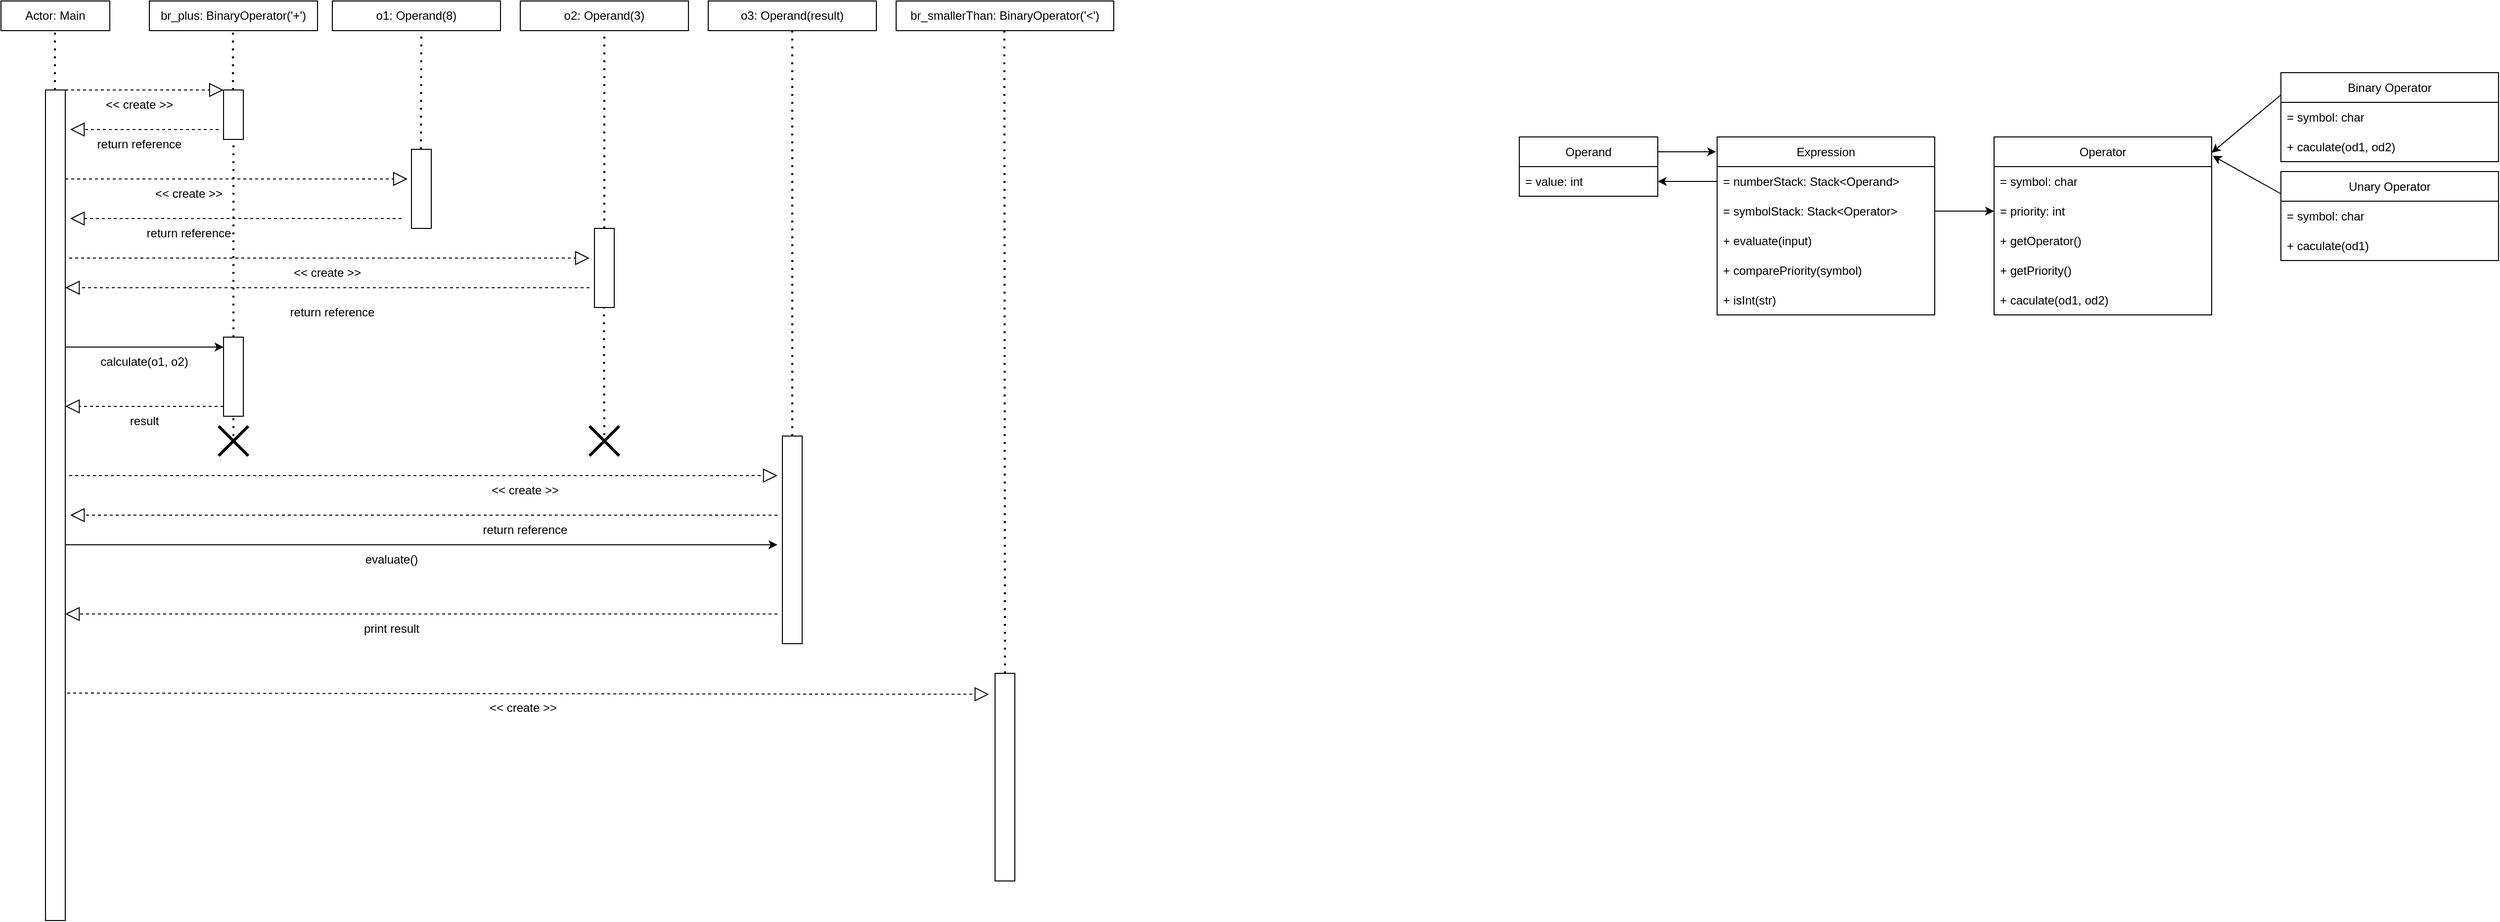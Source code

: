 <mxfile version="24.0.3" type="github">
  <diagram name="Page-1" id="vXKkPyih3UfHTyLI20uD">
    <mxGraphModel dx="1590" dy="1067" grid="1" gridSize="10" guides="1" tooltips="1" connect="1" arrows="1" fold="1" page="1" pageScale="1" pageWidth="850" pageHeight="1100" math="0" shadow="0">
      <root>
        <mxCell id="0" />
        <mxCell id="1" parent="0" />
        <mxCell id="mRo3J8Dy_MVgOtisb3jq-1" value="" style="rounded=0;whiteSpace=wrap;html=1;" vertex="1" parent="1">
          <mxGeometry x="90" y="190" width="20" height="840" as="geometry" />
        </mxCell>
        <mxCell id="mRo3J8Dy_MVgOtisb3jq-2" value="" style="endArrow=block;dashed=1;endFill=0;endSize=12;html=1;rounded=0;" edge="1" parent="1">
          <mxGeometry width="160" relative="1" as="geometry">
            <mxPoint x="110" y="190" as="sourcePoint" />
            <mxPoint x="270" y="190" as="targetPoint" />
          </mxGeometry>
        </mxCell>
        <mxCell id="mRo3J8Dy_MVgOtisb3jq-3" value="&amp;lt;&amp;lt; create &amp;gt;&amp;gt;" style="text;html=1;align=center;verticalAlign=middle;whiteSpace=wrap;rounded=0;" vertex="1" parent="1">
          <mxGeometry x="140" y="190" width="90" height="30" as="geometry" />
        </mxCell>
        <mxCell id="mRo3J8Dy_MVgOtisb3jq-4" value="" style="rounded=0;whiteSpace=wrap;html=1;" vertex="1" parent="1">
          <mxGeometry x="270" y="190" width="20" height="50" as="geometry" />
        </mxCell>
        <mxCell id="mRo3J8Dy_MVgOtisb3jq-5" value="" style="endArrow=none;dashed=1;html=1;dashPattern=1 3;strokeWidth=2;rounded=0;" edge="1" parent="1">
          <mxGeometry width="50" height="50" relative="1" as="geometry">
            <mxPoint x="279.5" y="190" as="sourcePoint" />
            <mxPoint x="279.5" y="130" as="targetPoint" />
          </mxGeometry>
        </mxCell>
        <mxCell id="mRo3J8Dy_MVgOtisb3jq-6" value="br_plus: BinaryOperator(&#39;+&#39;)" style="rounded=0;whiteSpace=wrap;html=1;" vertex="1" parent="1">
          <mxGeometry x="195" y="100" width="170" height="30" as="geometry" />
        </mxCell>
        <mxCell id="mRo3J8Dy_MVgOtisb3jq-7" value="" style="endArrow=block;dashed=1;endFill=0;endSize=12;html=1;rounded=0;entryX=-0.2;entryY=0.375;entryDx=0;entryDy=0;entryPerimeter=0;" edge="1" parent="1" target="mRo3J8Dy_MVgOtisb3jq-9">
          <mxGeometry width="160" relative="1" as="geometry">
            <mxPoint x="110" y="280" as="sourcePoint" />
            <mxPoint x="450" y="280.2" as="targetPoint" />
          </mxGeometry>
        </mxCell>
        <mxCell id="mRo3J8Dy_MVgOtisb3jq-8" value="&amp;lt;&amp;lt; create &amp;gt;&amp;gt;" style="text;html=1;align=center;verticalAlign=middle;whiteSpace=wrap;rounded=0;" vertex="1" parent="1">
          <mxGeometry x="190" y="280" width="90" height="30" as="geometry" />
        </mxCell>
        <mxCell id="mRo3J8Dy_MVgOtisb3jq-9" value="" style="rounded=0;whiteSpace=wrap;html=1;" vertex="1" parent="1">
          <mxGeometry x="460" y="250" width="20" height="80" as="geometry" />
        </mxCell>
        <mxCell id="mRo3J8Dy_MVgOtisb3jq-10" value="" style="endArrow=none;dashed=1;html=1;dashPattern=1 3;strokeWidth=2;rounded=0;" edge="1" parent="1">
          <mxGeometry width="50" height="50" relative="1" as="geometry">
            <mxPoint x="469.5" y="250" as="sourcePoint" />
            <mxPoint x="470" y="130" as="targetPoint" />
          </mxGeometry>
        </mxCell>
        <mxCell id="mRo3J8Dy_MVgOtisb3jq-11" value="o1: Operand(8)" style="rounded=0;whiteSpace=wrap;html=1;" vertex="1" parent="1">
          <mxGeometry x="380" y="100" width="170" height="30" as="geometry" />
        </mxCell>
        <mxCell id="mRo3J8Dy_MVgOtisb3jq-12" value="" style="rounded=0;whiteSpace=wrap;html=1;" vertex="1" parent="1">
          <mxGeometry x="645" y="330" width="20" height="80" as="geometry" />
        </mxCell>
        <mxCell id="mRo3J8Dy_MVgOtisb3jq-13" value="" style="endArrow=none;dashed=1;html=1;dashPattern=1 3;strokeWidth=2;rounded=0;exitX=0.5;exitY=0;exitDx=0;exitDy=0;" edge="1" parent="1" source="mRo3J8Dy_MVgOtisb3jq-12">
          <mxGeometry width="50" height="50" relative="1" as="geometry">
            <mxPoint x="654.5" y="250" as="sourcePoint" />
            <mxPoint x="655" y="130" as="targetPoint" />
          </mxGeometry>
        </mxCell>
        <mxCell id="mRo3J8Dy_MVgOtisb3jq-14" value="o2: Operand(3)" style="rounded=0;whiteSpace=wrap;html=1;" vertex="1" parent="1">
          <mxGeometry x="570" y="100" width="170" height="30" as="geometry" />
        </mxCell>
        <mxCell id="mRo3J8Dy_MVgOtisb3jq-15" value="&amp;lt;&amp;lt; create &amp;gt;&amp;gt;" style="text;html=1;align=center;verticalAlign=middle;whiteSpace=wrap;rounded=0;" vertex="1" parent="1">
          <mxGeometry x="330" y="360" width="90" height="30" as="geometry" />
        </mxCell>
        <mxCell id="mRo3J8Dy_MVgOtisb3jq-16" value="" style="endArrow=none;dashed=1;html=1;dashPattern=1 3;strokeWidth=2;rounded=0;entryX=0.5;entryY=1;entryDx=0;entryDy=0;" edge="1" parent="1" target="mRo3J8Dy_MVgOtisb3jq-4">
          <mxGeometry width="50" height="50" relative="1" as="geometry">
            <mxPoint x="280" y="440" as="sourcePoint" />
            <mxPoint x="280" y="500" as="targetPoint" />
          </mxGeometry>
        </mxCell>
        <mxCell id="mRo3J8Dy_MVgOtisb3jq-17" value="" style="rounded=0;whiteSpace=wrap;html=1;" vertex="1" parent="1">
          <mxGeometry x="270" y="440" width="20" height="80" as="geometry" />
        </mxCell>
        <mxCell id="mRo3J8Dy_MVgOtisb3jq-18" value="" style="endArrow=classic;html=1;rounded=0;entryX=0;entryY=0.125;entryDx=0;entryDy=0;entryPerimeter=0;" edge="1" parent="1" target="mRo3J8Dy_MVgOtisb3jq-17">
          <mxGeometry width="50" height="50" relative="1" as="geometry">
            <mxPoint x="110" y="450" as="sourcePoint" />
            <mxPoint x="160" y="400" as="targetPoint" />
          </mxGeometry>
        </mxCell>
        <mxCell id="mRo3J8Dy_MVgOtisb3jq-19" value="calculate(o1, o2)" style="text;html=1;align=center;verticalAlign=middle;whiteSpace=wrap;rounded=0;" vertex="1" parent="1">
          <mxGeometry x="140" y="450" width="100" height="30" as="geometry" />
        </mxCell>
        <mxCell id="mRo3J8Dy_MVgOtisb3jq-20" value="" style="endArrow=block;dashed=1;endFill=0;endSize=12;html=1;rounded=0;" edge="1" parent="1">
          <mxGeometry width="160" relative="1" as="geometry">
            <mxPoint x="270" y="510" as="sourcePoint" />
            <mxPoint x="110" y="510" as="targetPoint" />
          </mxGeometry>
        </mxCell>
        <mxCell id="mRo3J8Dy_MVgOtisb3jq-21" value="result" style="text;html=1;align=center;verticalAlign=middle;whiteSpace=wrap;rounded=0;" vertex="1" parent="1">
          <mxGeometry x="160" y="510" width="60" height="30" as="geometry" />
        </mxCell>
        <mxCell id="mRo3J8Dy_MVgOtisb3jq-22" value="" style="rounded=0;whiteSpace=wrap;html=1;" vertex="1" parent="1">
          <mxGeometry x="835" y="540" width="20" height="210" as="geometry" />
        </mxCell>
        <mxCell id="mRo3J8Dy_MVgOtisb3jq-23" value="" style="endArrow=none;dashed=1;html=1;dashPattern=1 3;strokeWidth=2;rounded=0;exitX=0.5;exitY=0;exitDx=0;exitDy=0;" edge="1" parent="1" source="mRo3J8Dy_MVgOtisb3jq-22">
          <mxGeometry width="50" height="50" relative="1" as="geometry">
            <mxPoint x="844.5" y="250" as="sourcePoint" />
            <mxPoint x="845" y="130" as="targetPoint" />
          </mxGeometry>
        </mxCell>
        <mxCell id="mRo3J8Dy_MVgOtisb3jq-24" value="o3: Operand(result)" style="rounded=0;whiteSpace=wrap;html=1;" vertex="1" parent="1">
          <mxGeometry x="760" y="100" width="170" height="30" as="geometry" />
        </mxCell>
        <mxCell id="mRo3J8Dy_MVgOtisb3jq-25" value="&amp;lt;&amp;lt; create &amp;gt;&amp;gt;" style="text;html=1;align=center;verticalAlign=middle;whiteSpace=wrap;rounded=0;" vertex="1" parent="1">
          <mxGeometry x="530" y="580" width="90" height="30" as="geometry" />
        </mxCell>
        <mxCell id="mRo3J8Dy_MVgOtisb3jq-26" value="" style="endArrow=none;dashed=1;html=1;dashPattern=1 3;strokeWidth=2;rounded=0;" edge="1" parent="1">
          <mxGeometry width="50" height="50" relative="1" as="geometry">
            <mxPoint x="280" y="540" as="sourcePoint" />
            <mxPoint x="280" y="520" as="targetPoint" />
          </mxGeometry>
        </mxCell>
        <mxCell id="mRo3J8Dy_MVgOtisb3jq-27" value="" style="shape=umlDestroy;whiteSpace=wrap;html=1;strokeWidth=3;targetShapes=umlLifeline;" vertex="1" parent="1">
          <mxGeometry x="265" y="530" width="30" height="30" as="geometry" />
        </mxCell>
        <mxCell id="mRo3J8Dy_MVgOtisb3jq-28" value="" style="shape=umlDestroy;whiteSpace=wrap;html=1;strokeWidth=3;targetShapes=umlLifeline;" vertex="1" parent="1">
          <mxGeometry x="640" y="530" width="30" height="30" as="geometry" />
        </mxCell>
        <mxCell id="mRo3J8Dy_MVgOtisb3jq-29" value="" style="endArrow=none;dashed=1;html=1;dashPattern=1 3;strokeWidth=2;rounded=0;exitX=0.5;exitY=0.3;exitDx=0;exitDy=0;exitPerimeter=0;" edge="1" parent="1" source="mRo3J8Dy_MVgOtisb3jq-28">
          <mxGeometry width="50" height="50" relative="1" as="geometry">
            <mxPoint x="654.5" y="490" as="sourcePoint" />
            <mxPoint x="654.5" y="410" as="targetPoint" />
          </mxGeometry>
        </mxCell>
        <mxCell id="mRo3J8Dy_MVgOtisb3jq-30" value="" style="endArrow=block;dashed=1;endFill=0;endSize=12;html=1;rounded=0;" edge="1" parent="1">
          <mxGeometry width="160" relative="1" as="geometry">
            <mxPoint x="114" y="360" as="sourcePoint" />
            <mxPoint x="640" y="360" as="targetPoint" />
          </mxGeometry>
        </mxCell>
        <mxCell id="mRo3J8Dy_MVgOtisb3jq-31" value="" style="endArrow=block;dashed=1;endFill=0;endSize=12;html=1;rounded=0;" edge="1" parent="1">
          <mxGeometry width="160" relative="1" as="geometry">
            <mxPoint x="114" y="580" as="sourcePoint" />
            <mxPoint x="830" y="580" as="targetPoint" />
          </mxGeometry>
        </mxCell>
        <mxCell id="mRo3J8Dy_MVgOtisb3jq-32" value="" style="endArrow=classic;html=1;rounded=0;" edge="1" parent="1">
          <mxGeometry width="50" height="50" relative="1" as="geometry">
            <mxPoint x="110" y="650" as="sourcePoint" />
            <mxPoint x="830" y="650" as="targetPoint" />
          </mxGeometry>
        </mxCell>
        <mxCell id="mRo3J8Dy_MVgOtisb3jq-33" value="evaluate()" style="text;html=1;align=center;verticalAlign=middle;whiteSpace=wrap;rounded=0;" vertex="1" parent="1">
          <mxGeometry x="410" y="650" width="60" height="30" as="geometry" />
        </mxCell>
        <mxCell id="mRo3J8Dy_MVgOtisb3jq-34" value="" style="endArrow=block;dashed=1;endFill=0;endSize=12;html=1;rounded=0;" edge="1" parent="1">
          <mxGeometry width="160" relative="1" as="geometry">
            <mxPoint x="830" y="720" as="sourcePoint" />
            <mxPoint x="110" y="720" as="targetPoint" />
          </mxGeometry>
        </mxCell>
        <mxCell id="mRo3J8Dy_MVgOtisb3jq-35" value="print result" style="text;html=1;align=center;verticalAlign=middle;whiteSpace=wrap;rounded=0;" vertex="1" parent="1">
          <mxGeometry x="410" y="720" width="60" height="30" as="geometry" />
        </mxCell>
        <mxCell id="mRo3J8Dy_MVgOtisb3jq-36" value="" style="endArrow=none;dashed=1;html=1;dashPattern=1 3;strokeWidth=2;rounded=0;" edge="1" parent="1">
          <mxGeometry width="50" height="50" relative="1" as="geometry">
            <mxPoint x="99.5" y="190" as="sourcePoint" />
            <mxPoint x="99.5" y="130" as="targetPoint" />
          </mxGeometry>
        </mxCell>
        <mxCell id="mRo3J8Dy_MVgOtisb3jq-37" value="Actor: Main" style="rounded=0;whiteSpace=wrap;html=1;" vertex="1" parent="1">
          <mxGeometry x="45" y="100" width="110" height="30" as="geometry" />
        </mxCell>
        <mxCell id="mRo3J8Dy_MVgOtisb3jq-38" value="" style="endArrow=block;dashed=1;endFill=0;endSize=12;html=1;rounded=0;" edge="1" parent="1">
          <mxGeometry width="160" relative="1" as="geometry">
            <mxPoint x="265" y="230" as="sourcePoint" />
            <mxPoint x="115" y="230" as="targetPoint" />
          </mxGeometry>
        </mxCell>
        <mxCell id="mRo3J8Dy_MVgOtisb3jq-39" value="" style="endArrow=block;dashed=1;endFill=0;endSize=12;html=1;rounded=0;" edge="1" parent="1">
          <mxGeometry width="160" relative="1" as="geometry">
            <mxPoint x="450" y="320" as="sourcePoint" />
            <mxPoint x="115" y="320" as="targetPoint" />
          </mxGeometry>
        </mxCell>
        <mxCell id="mRo3J8Dy_MVgOtisb3jq-40" value="" style="endArrow=block;dashed=1;endFill=0;endSize=12;html=1;rounded=0;" edge="1" parent="1">
          <mxGeometry width="160" relative="1" as="geometry">
            <mxPoint x="640" y="390" as="sourcePoint" />
            <mxPoint x="110" y="390" as="targetPoint" />
          </mxGeometry>
        </mxCell>
        <mxCell id="mRo3J8Dy_MVgOtisb3jq-41" value="return reference" style="text;html=1;strokeColor=none;fillColor=none;align=center;verticalAlign=middle;whiteSpace=wrap;rounded=0;" vertex="1" parent="1">
          <mxGeometry x="140" y="230" width="90" height="30" as="geometry" />
        </mxCell>
        <mxCell id="mRo3J8Dy_MVgOtisb3jq-42" value="return reference" style="text;html=1;strokeColor=none;fillColor=none;align=center;verticalAlign=middle;whiteSpace=wrap;rounded=0;" vertex="1" parent="1">
          <mxGeometry x="190" y="320" width="90" height="30" as="geometry" />
        </mxCell>
        <mxCell id="mRo3J8Dy_MVgOtisb3jq-43" value="return reference" style="text;html=1;strokeColor=none;fillColor=none;align=center;verticalAlign=middle;whiteSpace=wrap;rounded=0;" vertex="1" parent="1">
          <mxGeometry x="335" y="400" width="90" height="30" as="geometry" />
        </mxCell>
        <mxCell id="mRo3J8Dy_MVgOtisb3jq-44" value="" style="endArrow=block;dashed=1;endFill=0;endSize=12;html=1;rounded=0;" edge="1" parent="1">
          <mxGeometry width="160" relative="1" as="geometry">
            <mxPoint x="830" y="620" as="sourcePoint" />
            <mxPoint x="115" y="620" as="targetPoint" />
          </mxGeometry>
        </mxCell>
        <mxCell id="mRo3J8Dy_MVgOtisb3jq-45" value="return reference" style="text;html=1;strokeColor=none;fillColor=none;align=center;verticalAlign=middle;whiteSpace=wrap;rounded=0;" vertex="1" parent="1">
          <mxGeometry x="530" y="620" width="90" height="30" as="geometry" />
        </mxCell>
        <mxCell id="mRo3J8Dy_MVgOtisb3jq-46" value="Expression" style="swimlane;fontStyle=0;childLayout=stackLayout;horizontal=1;startSize=30;horizontalStack=0;resizeParent=1;resizeParentMax=0;resizeLast=0;collapsible=1;marginBottom=0;whiteSpace=wrap;html=1;" vertex="1" parent="1">
          <mxGeometry x="1780" y="237.5" width="220" height="180" as="geometry" />
        </mxCell>
        <mxCell id="mRo3J8Dy_MVgOtisb3jq-47" value="= numberStack: Stack&amp;lt;Operand&amp;gt;" style="text;strokeColor=none;fillColor=none;align=left;verticalAlign=middle;spacingLeft=4;spacingRight=4;overflow=hidden;points=[[0,0.5],[1,0.5]];portConstraint=eastwest;rotatable=0;whiteSpace=wrap;html=1;" vertex="1" parent="mRo3J8Dy_MVgOtisb3jq-46">
          <mxGeometry y="30" width="220" height="30" as="geometry" />
        </mxCell>
        <mxCell id="mRo3J8Dy_MVgOtisb3jq-48" value="= symbolStack: Stack&amp;lt;Operator&amp;gt;" style="text;strokeColor=none;fillColor=none;align=left;verticalAlign=middle;spacingLeft=4;spacingRight=4;overflow=hidden;points=[[0,0.5],[1,0.5]];portConstraint=eastwest;rotatable=0;whiteSpace=wrap;html=1;" vertex="1" parent="mRo3J8Dy_MVgOtisb3jq-46">
          <mxGeometry y="60" width="220" height="30" as="geometry" />
        </mxCell>
        <mxCell id="mRo3J8Dy_MVgOtisb3jq-49" value="+ evaluate(input)" style="text;strokeColor=none;fillColor=none;align=left;verticalAlign=middle;spacingLeft=4;spacingRight=4;overflow=hidden;points=[[0,0.5],[1,0.5]];portConstraint=eastwest;rotatable=0;whiteSpace=wrap;html=1;" vertex="1" parent="mRo3J8Dy_MVgOtisb3jq-46">
          <mxGeometry y="90" width="220" height="30" as="geometry" />
        </mxCell>
        <mxCell id="mRo3J8Dy_MVgOtisb3jq-50" value="+&amp;nbsp;comparePriority(symbol)" style="text;strokeColor=none;fillColor=none;align=left;verticalAlign=middle;spacingLeft=4;spacingRight=4;overflow=hidden;points=[[0,0.5],[1,0.5]];portConstraint=eastwest;rotatable=0;whiteSpace=wrap;html=1;" vertex="1" parent="mRo3J8Dy_MVgOtisb3jq-46">
          <mxGeometry y="120" width="220" height="30" as="geometry" />
        </mxCell>
        <mxCell id="mRo3J8Dy_MVgOtisb3jq-51" value="+&amp;nbsp;isInt(str)" style="text;strokeColor=none;fillColor=none;align=left;verticalAlign=middle;spacingLeft=4;spacingRight=4;overflow=hidden;points=[[0,0.5],[1,0.5]];portConstraint=eastwest;rotatable=0;whiteSpace=wrap;html=1;" vertex="1" parent="mRo3J8Dy_MVgOtisb3jq-46">
          <mxGeometry y="150" width="220" height="30" as="geometry" />
        </mxCell>
        <mxCell id="mRo3J8Dy_MVgOtisb3jq-52" value="Operand" style="swimlane;fontStyle=0;childLayout=stackLayout;horizontal=1;startSize=30;horizontalStack=0;resizeParent=1;resizeParentMax=0;resizeLast=0;collapsible=1;marginBottom=0;whiteSpace=wrap;html=1;" vertex="1" parent="1">
          <mxGeometry x="1580" y="237.5" width="140" height="60" as="geometry" />
        </mxCell>
        <mxCell id="mRo3J8Dy_MVgOtisb3jq-53" value="= value: int" style="text;strokeColor=none;fillColor=none;align=left;verticalAlign=middle;spacingLeft=4;spacingRight=4;overflow=hidden;points=[[0,0.5],[1,0.5]];portConstraint=eastwest;rotatable=0;whiteSpace=wrap;html=1;" vertex="1" parent="mRo3J8Dy_MVgOtisb3jq-52">
          <mxGeometry y="30" width="140" height="30" as="geometry" />
        </mxCell>
        <mxCell id="mRo3J8Dy_MVgOtisb3jq-54" style="edgeStyle=orthogonalEdgeStyle;rounded=0;orthogonalLoop=1;jettySize=auto;html=1;exitX=1;exitY=0.25;exitDx=0;exitDy=0;entryX=-0.005;entryY=0.083;entryDx=0;entryDy=0;entryPerimeter=0;" edge="1" parent="1" source="mRo3J8Dy_MVgOtisb3jq-52" target="mRo3J8Dy_MVgOtisb3jq-46">
          <mxGeometry relative="1" as="geometry" />
        </mxCell>
        <mxCell id="mRo3J8Dy_MVgOtisb3jq-55" style="edgeStyle=none;rounded=0;orthogonalLoop=1;jettySize=auto;html=1;exitX=0;exitY=0.5;exitDx=0;exitDy=0;entryX=1;entryY=0.5;entryDx=0;entryDy=0;" edge="1" parent="1" source="mRo3J8Dy_MVgOtisb3jq-47" target="mRo3J8Dy_MVgOtisb3jq-53">
          <mxGeometry relative="1" as="geometry" />
        </mxCell>
        <mxCell id="mRo3J8Dy_MVgOtisb3jq-56" value="Operator" style="swimlane;fontStyle=0;childLayout=stackLayout;horizontal=1;startSize=30;horizontalStack=0;resizeParent=1;resizeParentMax=0;resizeLast=0;collapsible=1;marginBottom=0;whiteSpace=wrap;html=1;" vertex="1" parent="1">
          <mxGeometry x="2060" y="237.5" width="220" height="180" as="geometry" />
        </mxCell>
        <mxCell id="mRo3J8Dy_MVgOtisb3jq-57" value="= symbol: char" style="text;strokeColor=none;fillColor=none;align=left;verticalAlign=middle;spacingLeft=4;spacingRight=4;overflow=hidden;points=[[0,0.5],[1,0.5]];portConstraint=eastwest;rotatable=0;whiteSpace=wrap;html=1;" vertex="1" parent="mRo3J8Dy_MVgOtisb3jq-56">
          <mxGeometry y="30" width="220" height="30" as="geometry" />
        </mxCell>
        <mxCell id="mRo3J8Dy_MVgOtisb3jq-58" value="= priority: int" style="text;strokeColor=none;fillColor=none;align=left;verticalAlign=middle;spacingLeft=4;spacingRight=4;overflow=hidden;points=[[0,0.5],[1,0.5]];portConstraint=eastwest;rotatable=0;whiteSpace=wrap;html=1;" vertex="1" parent="mRo3J8Dy_MVgOtisb3jq-56">
          <mxGeometry y="60" width="220" height="30" as="geometry" />
        </mxCell>
        <mxCell id="mRo3J8Dy_MVgOtisb3jq-59" value="+ getOperator()" style="text;strokeColor=none;fillColor=none;align=left;verticalAlign=middle;spacingLeft=4;spacingRight=4;overflow=hidden;points=[[0,0.5],[1,0.5]];portConstraint=eastwest;rotatable=0;whiteSpace=wrap;html=1;" vertex="1" parent="mRo3J8Dy_MVgOtisb3jq-56">
          <mxGeometry y="90" width="220" height="30" as="geometry" />
        </mxCell>
        <mxCell id="mRo3J8Dy_MVgOtisb3jq-60" value="+&amp;nbsp;getPriority()" style="text;strokeColor=none;fillColor=none;align=left;verticalAlign=middle;spacingLeft=4;spacingRight=4;overflow=hidden;points=[[0,0.5],[1,0.5]];portConstraint=eastwest;rotatable=0;whiteSpace=wrap;html=1;" vertex="1" parent="mRo3J8Dy_MVgOtisb3jq-56">
          <mxGeometry y="120" width="220" height="30" as="geometry" />
        </mxCell>
        <mxCell id="mRo3J8Dy_MVgOtisb3jq-61" value="+&amp;nbsp;caculate(od1, od2)" style="text;strokeColor=none;fillColor=none;align=left;verticalAlign=middle;spacingLeft=4;spacingRight=4;overflow=hidden;points=[[0,0.5],[1,0.5]];portConstraint=eastwest;rotatable=0;whiteSpace=wrap;html=1;" vertex="1" parent="mRo3J8Dy_MVgOtisb3jq-56">
          <mxGeometry y="150" width="220" height="30" as="geometry" />
        </mxCell>
        <mxCell id="mRo3J8Dy_MVgOtisb3jq-62" style="edgeStyle=none;rounded=0;orthogonalLoop=1;jettySize=auto;html=1;exitX=1;exitY=0.5;exitDx=0;exitDy=0;entryX=0;entryY=0.5;entryDx=0;entryDy=0;" edge="1" parent="1" source="mRo3J8Dy_MVgOtisb3jq-48" target="mRo3J8Dy_MVgOtisb3jq-58">
          <mxGeometry relative="1" as="geometry" />
        </mxCell>
        <mxCell id="mRo3J8Dy_MVgOtisb3jq-63" value="Binary Operator" style="swimlane;fontStyle=0;childLayout=stackLayout;horizontal=1;startSize=30;horizontalStack=0;resizeParent=1;resizeParentMax=0;resizeLast=0;collapsible=1;marginBottom=0;whiteSpace=wrap;html=1;" vertex="1" parent="1">
          <mxGeometry x="2350" y="172.5" width="220" height="90" as="geometry" />
        </mxCell>
        <mxCell id="mRo3J8Dy_MVgOtisb3jq-64" value="= symbol: char" style="text;strokeColor=none;fillColor=none;align=left;verticalAlign=middle;spacingLeft=4;spacingRight=4;overflow=hidden;points=[[0,0.5],[1,0.5]];portConstraint=eastwest;rotatable=0;whiteSpace=wrap;html=1;" vertex="1" parent="mRo3J8Dy_MVgOtisb3jq-63">
          <mxGeometry y="30" width="220" height="30" as="geometry" />
        </mxCell>
        <mxCell id="mRo3J8Dy_MVgOtisb3jq-65" value="+&amp;nbsp;caculate(od1, od2)" style="text;strokeColor=none;fillColor=none;align=left;verticalAlign=middle;spacingLeft=4;spacingRight=4;overflow=hidden;points=[[0,0.5],[1,0.5]];portConstraint=eastwest;rotatable=0;whiteSpace=wrap;html=1;" vertex="1" parent="mRo3J8Dy_MVgOtisb3jq-63">
          <mxGeometry y="60" width="220" height="30" as="geometry" />
        </mxCell>
        <mxCell id="mRo3J8Dy_MVgOtisb3jq-66" value="Unary Operator" style="swimlane;fontStyle=0;childLayout=stackLayout;horizontal=1;startSize=30;horizontalStack=0;resizeParent=1;resizeParentMax=0;resizeLast=0;collapsible=1;marginBottom=0;whiteSpace=wrap;html=1;" vertex="1" parent="1">
          <mxGeometry x="2350" y="272.5" width="220" height="90" as="geometry" />
        </mxCell>
        <mxCell id="mRo3J8Dy_MVgOtisb3jq-67" value="= symbol: char" style="text;strokeColor=none;fillColor=none;align=left;verticalAlign=middle;spacingLeft=4;spacingRight=4;overflow=hidden;points=[[0,0.5],[1,0.5]];portConstraint=eastwest;rotatable=0;whiteSpace=wrap;html=1;" vertex="1" parent="mRo3J8Dy_MVgOtisb3jq-66">
          <mxGeometry y="30" width="220" height="30" as="geometry" />
        </mxCell>
        <mxCell id="mRo3J8Dy_MVgOtisb3jq-68" value="+&amp;nbsp;caculate(od1)" style="text;strokeColor=none;fillColor=none;align=left;verticalAlign=middle;spacingLeft=4;spacingRight=4;overflow=hidden;points=[[0,0.5],[1,0.5]];portConstraint=eastwest;rotatable=0;whiteSpace=wrap;html=1;" vertex="1" parent="mRo3J8Dy_MVgOtisb3jq-66">
          <mxGeometry y="60" width="220" height="30" as="geometry" />
        </mxCell>
        <mxCell id="mRo3J8Dy_MVgOtisb3jq-69" style="edgeStyle=none;rounded=0;orthogonalLoop=1;jettySize=auto;html=1;exitX=0;exitY=0.25;exitDx=0;exitDy=0;entryX=1.005;entryY=0.106;entryDx=0;entryDy=0;entryPerimeter=0;" edge="1" parent="1" source="mRo3J8Dy_MVgOtisb3jq-66" target="mRo3J8Dy_MVgOtisb3jq-56">
          <mxGeometry relative="1" as="geometry" />
        </mxCell>
        <mxCell id="mRo3J8Dy_MVgOtisb3jq-70" style="edgeStyle=none;rounded=0;orthogonalLoop=1;jettySize=auto;html=1;exitX=0;exitY=0.25;exitDx=0;exitDy=0;entryX=1;entryY=0.089;entryDx=0;entryDy=0;entryPerimeter=0;" edge="1" parent="1" source="mRo3J8Dy_MVgOtisb3jq-63" target="mRo3J8Dy_MVgOtisb3jq-56">
          <mxGeometry relative="1" as="geometry" />
        </mxCell>
        <mxCell id="mRo3J8Dy_MVgOtisb3jq-71" value="br_smallerThan: BinaryOperator(&#39;&amp;lt;&#39;)" style="rounded=0;whiteSpace=wrap;html=1;" vertex="1" parent="1">
          <mxGeometry x="950" y="100" width="220" height="30" as="geometry" />
        </mxCell>
        <mxCell id="mRo3J8Dy_MVgOtisb3jq-72" value="" style="endArrow=none;dashed=1;html=1;dashPattern=1 3;strokeWidth=2;rounded=0;" edge="1" parent="1">
          <mxGeometry width="50" height="50" relative="1" as="geometry">
            <mxPoint x="1060" y="780" as="sourcePoint" />
            <mxPoint x="1059.38" y="130" as="targetPoint" />
          </mxGeometry>
        </mxCell>
        <mxCell id="mRo3J8Dy_MVgOtisb3jq-73" value="" style="rounded=0;whiteSpace=wrap;html=1;" vertex="1" parent="1">
          <mxGeometry x="1050" y="780" width="20" height="210" as="geometry" />
        </mxCell>
        <mxCell id="mRo3J8Dy_MVgOtisb3jq-74" value="&amp;lt;&amp;lt; create &amp;gt;&amp;gt;" style="text;html=1;align=center;verticalAlign=middle;whiteSpace=wrap;rounded=0;" vertex="1" parent="1">
          <mxGeometry x="528" y="800" width="90" height="30" as="geometry" />
        </mxCell>
        <mxCell id="mRo3J8Dy_MVgOtisb3jq-75" value="" style="endArrow=block;dashed=1;endFill=0;endSize=12;html=1;rounded=0;entryX=-0.306;entryY=0.101;entryDx=0;entryDy=0;entryPerimeter=0;" edge="1" parent="1" target="mRo3J8Dy_MVgOtisb3jq-73">
          <mxGeometry width="160" relative="1" as="geometry">
            <mxPoint x="112" y="800" as="sourcePoint" />
            <mxPoint x="828" y="800" as="targetPoint" />
          </mxGeometry>
        </mxCell>
      </root>
    </mxGraphModel>
  </diagram>
</mxfile>
